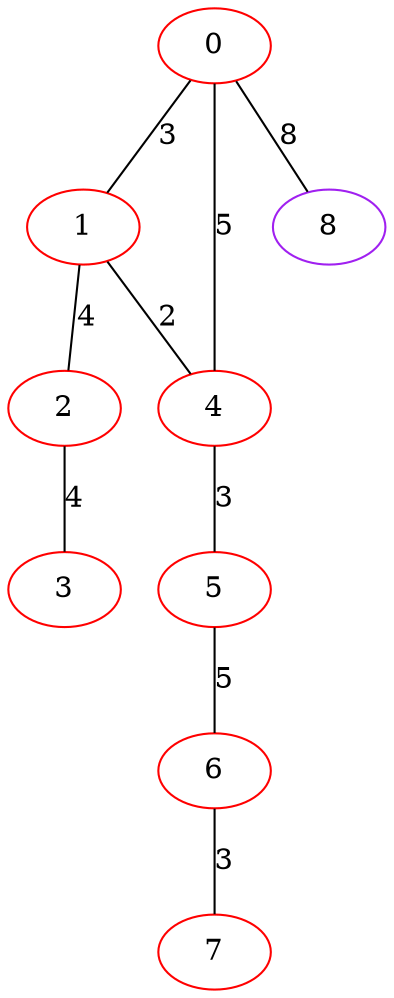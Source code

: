 graph "" {
0 [color=red, weight=1];
1 [color=red, weight=1];
2 [color=red, weight=1];
3 [color=red, weight=1];
4 [color=red, weight=1];
5 [color=red, weight=1];
6 [color=red, weight=1];
7 [color=red, weight=1];
8 [color=purple, weight=4];
0 -- 8  [key=0, label=8];
0 -- 1  [key=0, label=3];
0 -- 4  [key=0, label=5];
1 -- 2  [key=0, label=4];
1 -- 4  [key=0, label=2];
2 -- 3  [key=0, label=4];
4 -- 5  [key=0, label=3];
5 -- 6  [key=0, label=5];
6 -- 7  [key=0, label=3];
}
